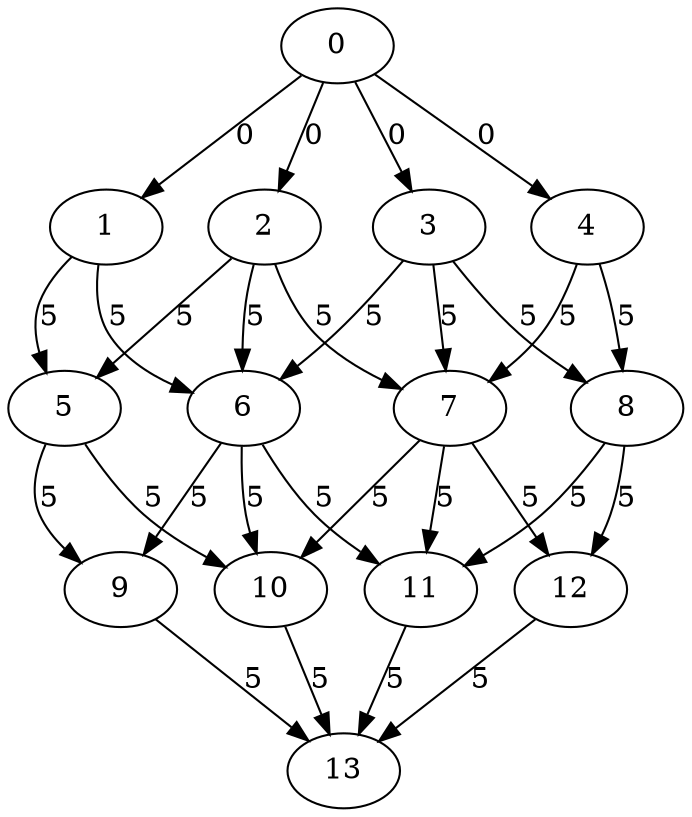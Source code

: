 digraph G{
0->1[label="0"];
0->2[label="0"];
0->3[label="0"];
0->4[label="0"];
1->5[label="5"];
1->6[label="5"];
2->6[label="5"];
2->7[label="5"];
2->5[label="5"];
3->7[label="5"];
3->8[label="5"];
3->6[label="5"];
4->8[label="5"];
4->7[label="5"];
5->9[label="5"];
5->10[label="5"];
6->10[label="5"];
6->11[label="5"];
6->9[label="5"];
7->11[label="5"];
7->12[label="5"];
7->10[label="5"];
8->12[label="5"];
8->11[label="5"];
9->13[label="5"];
10->13[label="5"];
11->13[label="5"];
12->13[label="5"];
}
